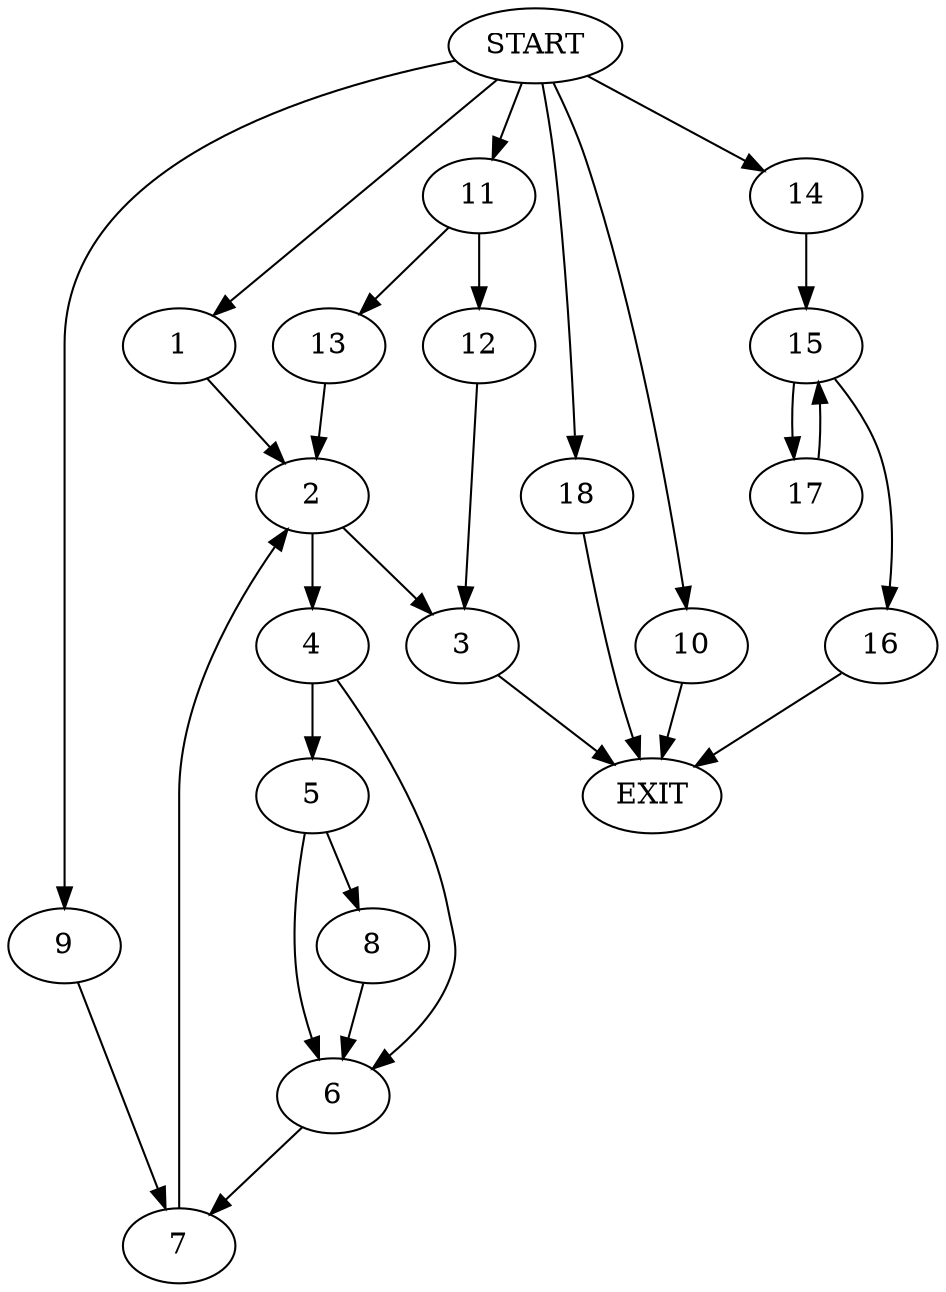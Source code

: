 digraph {
0 [label="START"]
19 [label="EXIT"]
0 -> 1
1 -> 2
2 -> 3
2 -> 4
3 -> 19
4 -> 5
4 -> 6
6 -> 7
5 -> 6
5 -> 8
8 -> 6
7 -> 2
0 -> 9
9 -> 7
0 -> 10
10 -> 19
0 -> 11
11 -> 12
11 -> 13
12 -> 3
13 -> 2
0 -> 14
14 -> 15
15 -> 16
15 -> 17
17 -> 15
16 -> 19
0 -> 18
18 -> 19
}
